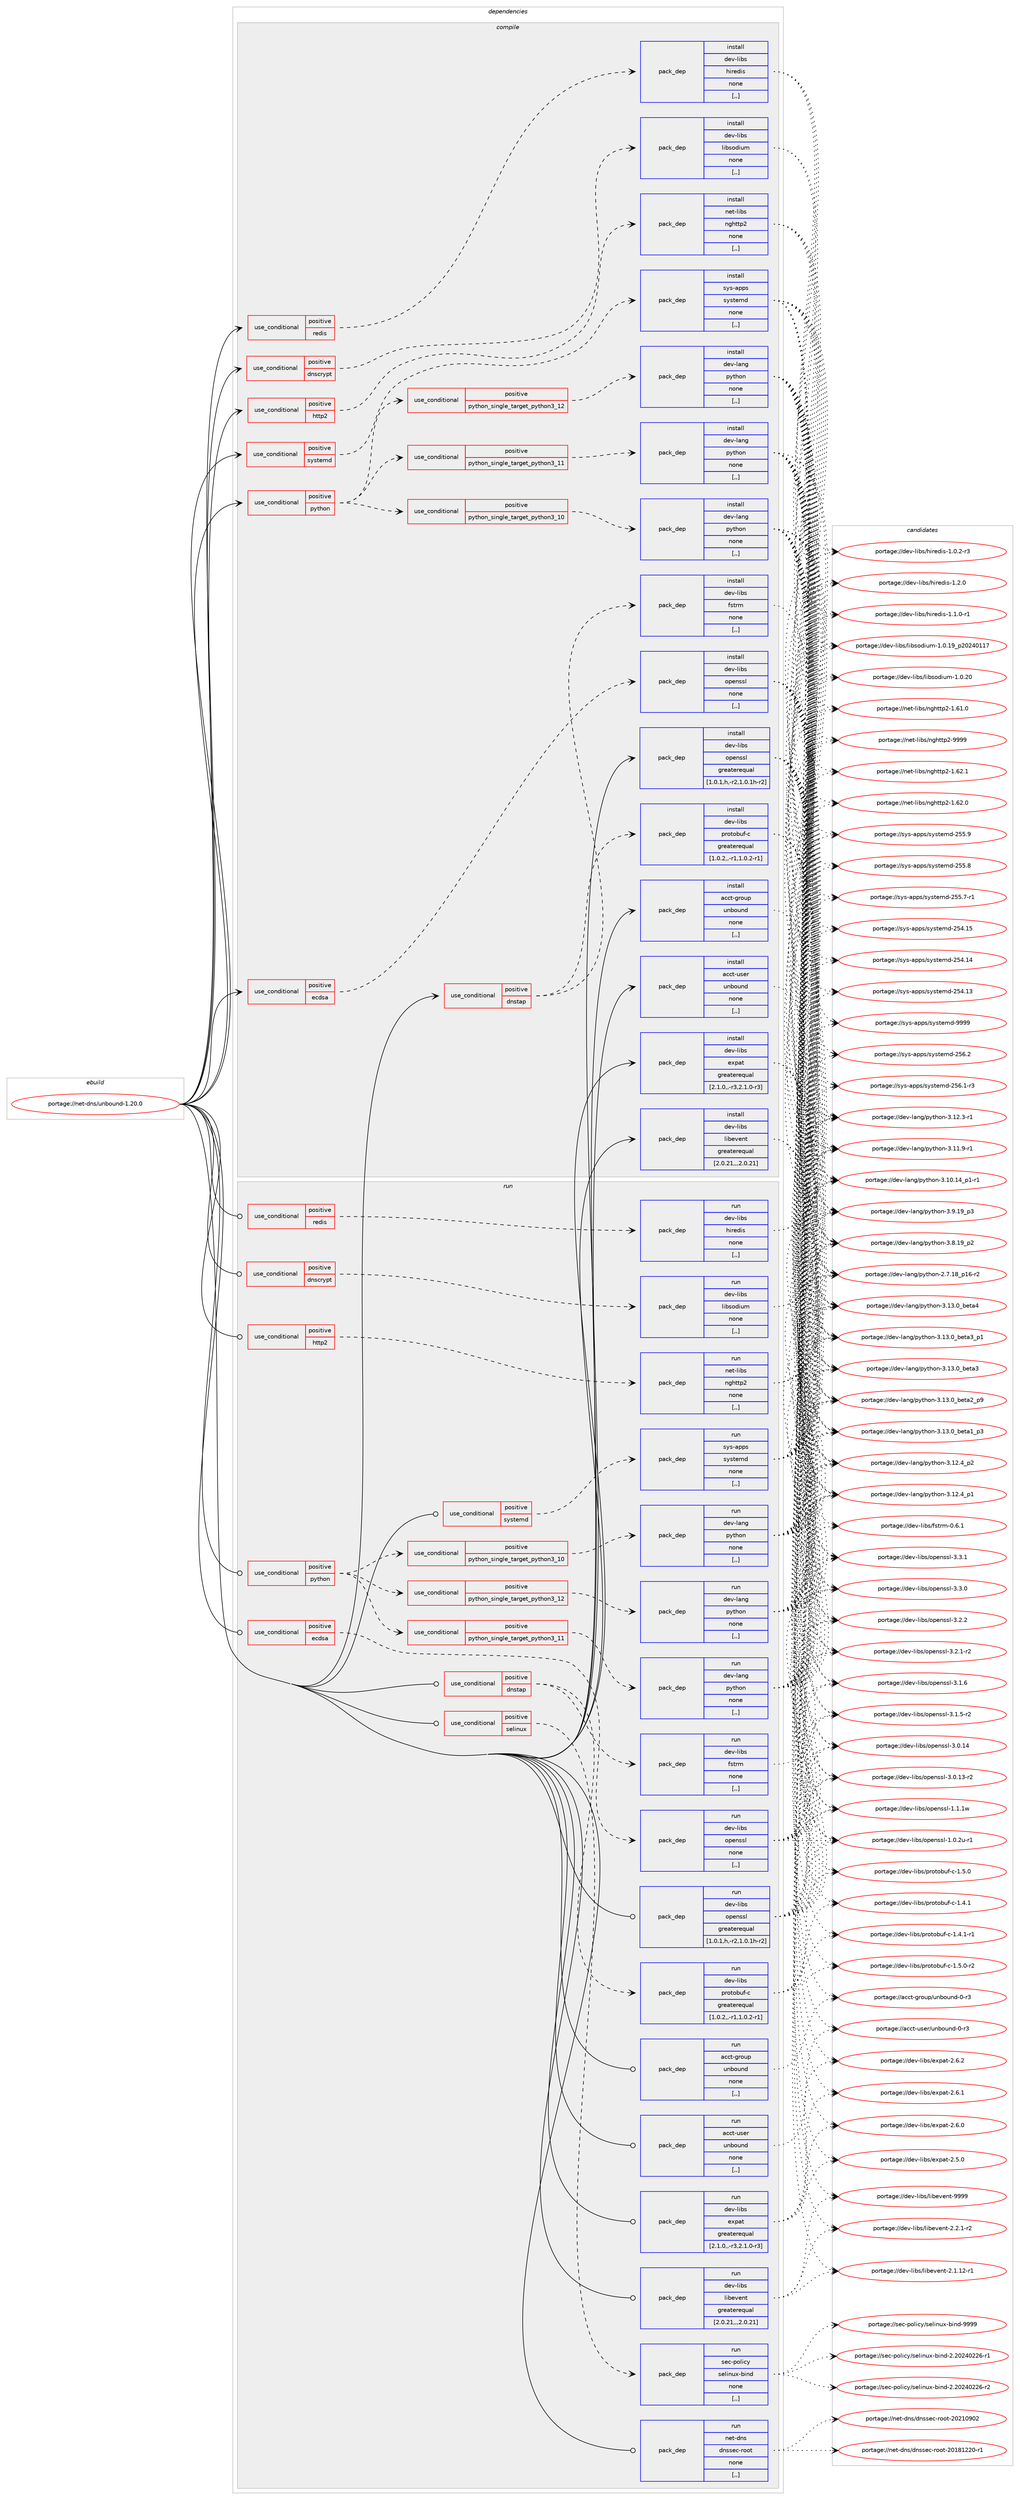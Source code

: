 digraph prolog {

# *************
# Graph options
# *************

newrank=true;
concentrate=true;
compound=true;
graph [rankdir=LR,fontname=Helvetica,fontsize=10,ranksep=1.5];#, ranksep=2.5, nodesep=0.2];
edge  [arrowhead=vee];
node  [fontname=Helvetica,fontsize=10];

# **********
# The ebuild
# **********

subgraph cluster_leftcol {
color=gray;
label=<<i>ebuild</i>>;
id [label="portage://net-dns/unbound-1.20.0", color=red, width=4, href="../net-dns/unbound-1.20.0.svg"];
}

# ****************
# The dependencies
# ****************

subgraph cluster_midcol {
color=gray;
label=<<i>dependencies</i>>;
subgraph cluster_compile {
fillcolor="#eeeeee";
style=filled;
label=<<i>compile</i>>;
subgraph cond90134 {
dependency347030 [label=<<TABLE BORDER="0" CELLBORDER="1" CELLSPACING="0" CELLPADDING="4"><TR><TD ROWSPAN="3" CELLPADDING="10">use_conditional</TD></TR><TR><TD>positive</TD></TR><TR><TD>dnscrypt</TD></TR></TABLE>>, shape=none, color=red];
subgraph pack254294 {
dependency347031 [label=<<TABLE BORDER="0" CELLBORDER="1" CELLSPACING="0" CELLPADDING="4" WIDTH="220"><TR><TD ROWSPAN="6" CELLPADDING="30">pack_dep</TD></TR><TR><TD WIDTH="110">install</TD></TR><TR><TD>dev-libs</TD></TR><TR><TD>libsodium</TD></TR><TR><TD>none</TD></TR><TR><TD>[,,]</TD></TR></TABLE>>, shape=none, color=blue];
}
dependency347030:e -> dependency347031:w [weight=20,style="dashed",arrowhead="vee"];
}
id:e -> dependency347030:w [weight=20,style="solid",arrowhead="vee"];
subgraph cond90135 {
dependency347032 [label=<<TABLE BORDER="0" CELLBORDER="1" CELLSPACING="0" CELLPADDING="4"><TR><TD ROWSPAN="3" CELLPADDING="10">use_conditional</TD></TR><TR><TD>positive</TD></TR><TR><TD>dnstap</TD></TR></TABLE>>, shape=none, color=red];
subgraph pack254295 {
dependency347033 [label=<<TABLE BORDER="0" CELLBORDER="1" CELLSPACING="0" CELLPADDING="4" WIDTH="220"><TR><TD ROWSPAN="6" CELLPADDING="30">pack_dep</TD></TR><TR><TD WIDTH="110">install</TD></TR><TR><TD>dev-libs</TD></TR><TR><TD>fstrm</TD></TR><TR><TD>none</TD></TR><TR><TD>[,,]</TD></TR></TABLE>>, shape=none, color=blue];
}
dependency347032:e -> dependency347033:w [weight=20,style="dashed",arrowhead="vee"];
subgraph pack254296 {
dependency347034 [label=<<TABLE BORDER="0" CELLBORDER="1" CELLSPACING="0" CELLPADDING="4" WIDTH="220"><TR><TD ROWSPAN="6" CELLPADDING="30">pack_dep</TD></TR><TR><TD WIDTH="110">install</TD></TR><TR><TD>dev-libs</TD></TR><TR><TD>protobuf-c</TD></TR><TR><TD>greaterequal</TD></TR><TR><TD>[1.0.2,,-r1,1.0.2-r1]</TD></TR></TABLE>>, shape=none, color=blue];
}
dependency347032:e -> dependency347034:w [weight=20,style="dashed",arrowhead="vee"];
}
id:e -> dependency347032:w [weight=20,style="solid",arrowhead="vee"];
subgraph cond90136 {
dependency347035 [label=<<TABLE BORDER="0" CELLBORDER="1" CELLSPACING="0" CELLPADDING="4"><TR><TD ROWSPAN="3" CELLPADDING="10">use_conditional</TD></TR><TR><TD>positive</TD></TR><TR><TD>ecdsa</TD></TR></TABLE>>, shape=none, color=red];
subgraph pack254297 {
dependency347036 [label=<<TABLE BORDER="0" CELLBORDER="1" CELLSPACING="0" CELLPADDING="4" WIDTH="220"><TR><TD ROWSPAN="6" CELLPADDING="30">pack_dep</TD></TR><TR><TD WIDTH="110">install</TD></TR><TR><TD>dev-libs</TD></TR><TR><TD>openssl</TD></TR><TR><TD>none</TD></TR><TR><TD>[,,]</TD></TR></TABLE>>, shape=none, color=blue];
}
dependency347035:e -> dependency347036:w [weight=20,style="dashed",arrowhead="vee"];
}
id:e -> dependency347035:w [weight=20,style="solid",arrowhead="vee"];
subgraph cond90137 {
dependency347037 [label=<<TABLE BORDER="0" CELLBORDER="1" CELLSPACING="0" CELLPADDING="4"><TR><TD ROWSPAN="3" CELLPADDING="10">use_conditional</TD></TR><TR><TD>positive</TD></TR><TR><TD>http2</TD></TR></TABLE>>, shape=none, color=red];
subgraph pack254298 {
dependency347038 [label=<<TABLE BORDER="0" CELLBORDER="1" CELLSPACING="0" CELLPADDING="4" WIDTH="220"><TR><TD ROWSPAN="6" CELLPADDING="30">pack_dep</TD></TR><TR><TD WIDTH="110">install</TD></TR><TR><TD>net-libs</TD></TR><TR><TD>nghttp2</TD></TR><TR><TD>none</TD></TR><TR><TD>[,,]</TD></TR></TABLE>>, shape=none, color=blue];
}
dependency347037:e -> dependency347038:w [weight=20,style="dashed",arrowhead="vee"];
}
id:e -> dependency347037:w [weight=20,style="solid",arrowhead="vee"];
subgraph cond90138 {
dependency347039 [label=<<TABLE BORDER="0" CELLBORDER="1" CELLSPACING="0" CELLPADDING="4"><TR><TD ROWSPAN="3" CELLPADDING="10">use_conditional</TD></TR><TR><TD>positive</TD></TR><TR><TD>python</TD></TR></TABLE>>, shape=none, color=red];
subgraph cond90139 {
dependency347040 [label=<<TABLE BORDER="0" CELLBORDER="1" CELLSPACING="0" CELLPADDING="4"><TR><TD ROWSPAN="3" CELLPADDING="10">use_conditional</TD></TR><TR><TD>positive</TD></TR><TR><TD>python_single_target_python3_10</TD></TR></TABLE>>, shape=none, color=red];
subgraph pack254299 {
dependency347041 [label=<<TABLE BORDER="0" CELLBORDER="1" CELLSPACING="0" CELLPADDING="4" WIDTH="220"><TR><TD ROWSPAN="6" CELLPADDING="30">pack_dep</TD></TR><TR><TD WIDTH="110">install</TD></TR><TR><TD>dev-lang</TD></TR><TR><TD>python</TD></TR><TR><TD>none</TD></TR><TR><TD>[,,]</TD></TR></TABLE>>, shape=none, color=blue];
}
dependency347040:e -> dependency347041:w [weight=20,style="dashed",arrowhead="vee"];
}
dependency347039:e -> dependency347040:w [weight=20,style="dashed",arrowhead="vee"];
subgraph cond90140 {
dependency347042 [label=<<TABLE BORDER="0" CELLBORDER="1" CELLSPACING="0" CELLPADDING="4"><TR><TD ROWSPAN="3" CELLPADDING="10">use_conditional</TD></TR><TR><TD>positive</TD></TR><TR><TD>python_single_target_python3_11</TD></TR></TABLE>>, shape=none, color=red];
subgraph pack254300 {
dependency347043 [label=<<TABLE BORDER="0" CELLBORDER="1" CELLSPACING="0" CELLPADDING="4" WIDTH="220"><TR><TD ROWSPAN="6" CELLPADDING="30">pack_dep</TD></TR><TR><TD WIDTH="110">install</TD></TR><TR><TD>dev-lang</TD></TR><TR><TD>python</TD></TR><TR><TD>none</TD></TR><TR><TD>[,,]</TD></TR></TABLE>>, shape=none, color=blue];
}
dependency347042:e -> dependency347043:w [weight=20,style="dashed",arrowhead="vee"];
}
dependency347039:e -> dependency347042:w [weight=20,style="dashed",arrowhead="vee"];
subgraph cond90141 {
dependency347044 [label=<<TABLE BORDER="0" CELLBORDER="1" CELLSPACING="0" CELLPADDING="4"><TR><TD ROWSPAN="3" CELLPADDING="10">use_conditional</TD></TR><TR><TD>positive</TD></TR><TR><TD>python_single_target_python3_12</TD></TR></TABLE>>, shape=none, color=red];
subgraph pack254301 {
dependency347045 [label=<<TABLE BORDER="0" CELLBORDER="1" CELLSPACING="0" CELLPADDING="4" WIDTH="220"><TR><TD ROWSPAN="6" CELLPADDING="30">pack_dep</TD></TR><TR><TD WIDTH="110">install</TD></TR><TR><TD>dev-lang</TD></TR><TR><TD>python</TD></TR><TR><TD>none</TD></TR><TR><TD>[,,]</TD></TR></TABLE>>, shape=none, color=blue];
}
dependency347044:e -> dependency347045:w [weight=20,style="dashed",arrowhead="vee"];
}
dependency347039:e -> dependency347044:w [weight=20,style="dashed",arrowhead="vee"];
}
id:e -> dependency347039:w [weight=20,style="solid",arrowhead="vee"];
subgraph cond90142 {
dependency347046 [label=<<TABLE BORDER="0" CELLBORDER="1" CELLSPACING="0" CELLPADDING="4"><TR><TD ROWSPAN="3" CELLPADDING="10">use_conditional</TD></TR><TR><TD>positive</TD></TR><TR><TD>redis</TD></TR></TABLE>>, shape=none, color=red];
subgraph pack254302 {
dependency347047 [label=<<TABLE BORDER="0" CELLBORDER="1" CELLSPACING="0" CELLPADDING="4" WIDTH="220"><TR><TD ROWSPAN="6" CELLPADDING="30">pack_dep</TD></TR><TR><TD WIDTH="110">install</TD></TR><TR><TD>dev-libs</TD></TR><TR><TD>hiredis</TD></TR><TR><TD>none</TD></TR><TR><TD>[,,]</TD></TR></TABLE>>, shape=none, color=blue];
}
dependency347046:e -> dependency347047:w [weight=20,style="dashed",arrowhead="vee"];
}
id:e -> dependency347046:w [weight=20,style="solid",arrowhead="vee"];
subgraph cond90143 {
dependency347048 [label=<<TABLE BORDER="0" CELLBORDER="1" CELLSPACING="0" CELLPADDING="4"><TR><TD ROWSPAN="3" CELLPADDING="10">use_conditional</TD></TR><TR><TD>positive</TD></TR><TR><TD>systemd</TD></TR></TABLE>>, shape=none, color=red];
subgraph pack254303 {
dependency347049 [label=<<TABLE BORDER="0" CELLBORDER="1" CELLSPACING="0" CELLPADDING="4" WIDTH="220"><TR><TD ROWSPAN="6" CELLPADDING="30">pack_dep</TD></TR><TR><TD WIDTH="110">install</TD></TR><TR><TD>sys-apps</TD></TR><TR><TD>systemd</TD></TR><TR><TD>none</TD></TR><TR><TD>[,,]</TD></TR></TABLE>>, shape=none, color=blue];
}
dependency347048:e -> dependency347049:w [weight=20,style="dashed",arrowhead="vee"];
}
id:e -> dependency347048:w [weight=20,style="solid",arrowhead="vee"];
subgraph pack254304 {
dependency347050 [label=<<TABLE BORDER="0" CELLBORDER="1" CELLSPACING="0" CELLPADDING="4" WIDTH="220"><TR><TD ROWSPAN="6" CELLPADDING="30">pack_dep</TD></TR><TR><TD WIDTH="110">install</TD></TR><TR><TD>acct-group</TD></TR><TR><TD>unbound</TD></TR><TR><TD>none</TD></TR><TR><TD>[,,]</TD></TR></TABLE>>, shape=none, color=blue];
}
id:e -> dependency347050:w [weight=20,style="solid",arrowhead="vee"];
subgraph pack254305 {
dependency347051 [label=<<TABLE BORDER="0" CELLBORDER="1" CELLSPACING="0" CELLPADDING="4" WIDTH="220"><TR><TD ROWSPAN="6" CELLPADDING="30">pack_dep</TD></TR><TR><TD WIDTH="110">install</TD></TR><TR><TD>acct-user</TD></TR><TR><TD>unbound</TD></TR><TR><TD>none</TD></TR><TR><TD>[,,]</TD></TR></TABLE>>, shape=none, color=blue];
}
id:e -> dependency347051:w [weight=20,style="solid",arrowhead="vee"];
subgraph pack254306 {
dependency347052 [label=<<TABLE BORDER="0" CELLBORDER="1" CELLSPACING="0" CELLPADDING="4" WIDTH="220"><TR><TD ROWSPAN="6" CELLPADDING="30">pack_dep</TD></TR><TR><TD WIDTH="110">install</TD></TR><TR><TD>dev-libs</TD></TR><TR><TD>expat</TD></TR><TR><TD>greaterequal</TD></TR><TR><TD>[2.1.0,,-r3,2.1.0-r3]</TD></TR></TABLE>>, shape=none, color=blue];
}
id:e -> dependency347052:w [weight=20,style="solid",arrowhead="vee"];
subgraph pack254307 {
dependency347053 [label=<<TABLE BORDER="0" CELLBORDER="1" CELLSPACING="0" CELLPADDING="4" WIDTH="220"><TR><TD ROWSPAN="6" CELLPADDING="30">pack_dep</TD></TR><TR><TD WIDTH="110">install</TD></TR><TR><TD>dev-libs</TD></TR><TR><TD>libevent</TD></TR><TR><TD>greaterequal</TD></TR><TR><TD>[2.0.21,,,2.0.21]</TD></TR></TABLE>>, shape=none, color=blue];
}
id:e -> dependency347053:w [weight=20,style="solid",arrowhead="vee"];
subgraph pack254308 {
dependency347054 [label=<<TABLE BORDER="0" CELLBORDER="1" CELLSPACING="0" CELLPADDING="4" WIDTH="220"><TR><TD ROWSPAN="6" CELLPADDING="30">pack_dep</TD></TR><TR><TD WIDTH="110">install</TD></TR><TR><TD>dev-libs</TD></TR><TR><TD>openssl</TD></TR><TR><TD>greaterequal</TD></TR><TR><TD>[1.0.1,h,-r2,1.0.1h-r2]</TD></TR></TABLE>>, shape=none, color=blue];
}
id:e -> dependency347054:w [weight=20,style="solid",arrowhead="vee"];
}
subgraph cluster_compileandrun {
fillcolor="#eeeeee";
style=filled;
label=<<i>compile and run</i>>;
}
subgraph cluster_run {
fillcolor="#eeeeee";
style=filled;
label=<<i>run</i>>;
subgraph cond90144 {
dependency347055 [label=<<TABLE BORDER="0" CELLBORDER="1" CELLSPACING="0" CELLPADDING="4"><TR><TD ROWSPAN="3" CELLPADDING="10">use_conditional</TD></TR><TR><TD>positive</TD></TR><TR><TD>dnscrypt</TD></TR></TABLE>>, shape=none, color=red];
subgraph pack254309 {
dependency347056 [label=<<TABLE BORDER="0" CELLBORDER="1" CELLSPACING="0" CELLPADDING="4" WIDTH="220"><TR><TD ROWSPAN="6" CELLPADDING="30">pack_dep</TD></TR><TR><TD WIDTH="110">run</TD></TR><TR><TD>dev-libs</TD></TR><TR><TD>libsodium</TD></TR><TR><TD>none</TD></TR><TR><TD>[,,]</TD></TR></TABLE>>, shape=none, color=blue];
}
dependency347055:e -> dependency347056:w [weight=20,style="dashed",arrowhead="vee"];
}
id:e -> dependency347055:w [weight=20,style="solid",arrowhead="odot"];
subgraph cond90145 {
dependency347057 [label=<<TABLE BORDER="0" CELLBORDER="1" CELLSPACING="0" CELLPADDING="4"><TR><TD ROWSPAN="3" CELLPADDING="10">use_conditional</TD></TR><TR><TD>positive</TD></TR><TR><TD>dnstap</TD></TR></TABLE>>, shape=none, color=red];
subgraph pack254310 {
dependency347058 [label=<<TABLE BORDER="0" CELLBORDER="1" CELLSPACING="0" CELLPADDING="4" WIDTH="220"><TR><TD ROWSPAN="6" CELLPADDING="30">pack_dep</TD></TR><TR><TD WIDTH="110">run</TD></TR><TR><TD>dev-libs</TD></TR><TR><TD>fstrm</TD></TR><TR><TD>none</TD></TR><TR><TD>[,,]</TD></TR></TABLE>>, shape=none, color=blue];
}
dependency347057:e -> dependency347058:w [weight=20,style="dashed",arrowhead="vee"];
subgraph pack254311 {
dependency347059 [label=<<TABLE BORDER="0" CELLBORDER="1" CELLSPACING="0" CELLPADDING="4" WIDTH="220"><TR><TD ROWSPAN="6" CELLPADDING="30">pack_dep</TD></TR><TR><TD WIDTH="110">run</TD></TR><TR><TD>dev-libs</TD></TR><TR><TD>protobuf-c</TD></TR><TR><TD>greaterequal</TD></TR><TR><TD>[1.0.2,,-r1,1.0.2-r1]</TD></TR></TABLE>>, shape=none, color=blue];
}
dependency347057:e -> dependency347059:w [weight=20,style="dashed",arrowhead="vee"];
}
id:e -> dependency347057:w [weight=20,style="solid",arrowhead="odot"];
subgraph cond90146 {
dependency347060 [label=<<TABLE BORDER="0" CELLBORDER="1" CELLSPACING="0" CELLPADDING="4"><TR><TD ROWSPAN="3" CELLPADDING="10">use_conditional</TD></TR><TR><TD>positive</TD></TR><TR><TD>ecdsa</TD></TR></TABLE>>, shape=none, color=red];
subgraph pack254312 {
dependency347061 [label=<<TABLE BORDER="0" CELLBORDER="1" CELLSPACING="0" CELLPADDING="4" WIDTH="220"><TR><TD ROWSPAN="6" CELLPADDING="30">pack_dep</TD></TR><TR><TD WIDTH="110">run</TD></TR><TR><TD>dev-libs</TD></TR><TR><TD>openssl</TD></TR><TR><TD>none</TD></TR><TR><TD>[,,]</TD></TR></TABLE>>, shape=none, color=blue];
}
dependency347060:e -> dependency347061:w [weight=20,style="dashed",arrowhead="vee"];
}
id:e -> dependency347060:w [weight=20,style="solid",arrowhead="odot"];
subgraph cond90147 {
dependency347062 [label=<<TABLE BORDER="0" CELLBORDER="1" CELLSPACING="0" CELLPADDING="4"><TR><TD ROWSPAN="3" CELLPADDING="10">use_conditional</TD></TR><TR><TD>positive</TD></TR><TR><TD>http2</TD></TR></TABLE>>, shape=none, color=red];
subgraph pack254313 {
dependency347063 [label=<<TABLE BORDER="0" CELLBORDER="1" CELLSPACING="0" CELLPADDING="4" WIDTH="220"><TR><TD ROWSPAN="6" CELLPADDING="30">pack_dep</TD></TR><TR><TD WIDTH="110">run</TD></TR><TR><TD>net-libs</TD></TR><TR><TD>nghttp2</TD></TR><TR><TD>none</TD></TR><TR><TD>[,,]</TD></TR></TABLE>>, shape=none, color=blue];
}
dependency347062:e -> dependency347063:w [weight=20,style="dashed",arrowhead="vee"];
}
id:e -> dependency347062:w [weight=20,style="solid",arrowhead="odot"];
subgraph cond90148 {
dependency347064 [label=<<TABLE BORDER="0" CELLBORDER="1" CELLSPACING="0" CELLPADDING="4"><TR><TD ROWSPAN="3" CELLPADDING="10">use_conditional</TD></TR><TR><TD>positive</TD></TR><TR><TD>python</TD></TR></TABLE>>, shape=none, color=red];
subgraph cond90149 {
dependency347065 [label=<<TABLE BORDER="0" CELLBORDER="1" CELLSPACING="0" CELLPADDING="4"><TR><TD ROWSPAN="3" CELLPADDING="10">use_conditional</TD></TR><TR><TD>positive</TD></TR><TR><TD>python_single_target_python3_10</TD></TR></TABLE>>, shape=none, color=red];
subgraph pack254314 {
dependency347066 [label=<<TABLE BORDER="0" CELLBORDER="1" CELLSPACING="0" CELLPADDING="4" WIDTH="220"><TR><TD ROWSPAN="6" CELLPADDING="30">pack_dep</TD></TR><TR><TD WIDTH="110">run</TD></TR><TR><TD>dev-lang</TD></TR><TR><TD>python</TD></TR><TR><TD>none</TD></TR><TR><TD>[,,]</TD></TR></TABLE>>, shape=none, color=blue];
}
dependency347065:e -> dependency347066:w [weight=20,style="dashed",arrowhead="vee"];
}
dependency347064:e -> dependency347065:w [weight=20,style="dashed",arrowhead="vee"];
subgraph cond90150 {
dependency347067 [label=<<TABLE BORDER="0" CELLBORDER="1" CELLSPACING="0" CELLPADDING="4"><TR><TD ROWSPAN="3" CELLPADDING="10">use_conditional</TD></TR><TR><TD>positive</TD></TR><TR><TD>python_single_target_python3_11</TD></TR></TABLE>>, shape=none, color=red];
subgraph pack254315 {
dependency347068 [label=<<TABLE BORDER="0" CELLBORDER="1" CELLSPACING="0" CELLPADDING="4" WIDTH="220"><TR><TD ROWSPAN="6" CELLPADDING="30">pack_dep</TD></TR><TR><TD WIDTH="110">run</TD></TR><TR><TD>dev-lang</TD></TR><TR><TD>python</TD></TR><TR><TD>none</TD></TR><TR><TD>[,,]</TD></TR></TABLE>>, shape=none, color=blue];
}
dependency347067:e -> dependency347068:w [weight=20,style="dashed",arrowhead="vee"];
}
dependency347064:e -> dependency347067:w [weight=20,style="dashed",arrowhead="vee"];
subgraph cond90151 {
dependency347069 [label=<<TABLE BORDER="0" CELLBORDER="1" CELLSPACING="0" CELLPADDING="4"><TR><TD ROWSPAN="3" CELLPADDING="10">use_conditional</TD></TR><TR><TD>positive</TD></TR><TR><TD>python_single_target_python3_12</TD></TR></TABLE>>, shape=none, color=red];
subgraph pack254316 {
dependency347070 [label=<<TABLE BORDER="0" CELLBORDER="1" CELLSPACING="0" CELLPADDING="4" WIDTH="220"><TR><TD ROWSPAN="6" CELLPADDING="30">pack_dep</TD></TR><TR><TD WIDTH="110">run</TD></TR><TR><TD>dev-lang</TD></TR><TR><TD>python</TD></TR><TR><TD>none</TD></TR><TR><TD>[,,]</TD></TR></TABLE>>, shape=none, color=blue];
}
dependency347069:e -> dependency347070:w [weight=20,style="dashed",arrowhead="vee"];
}
dependency347064:e -> dependency347069:w [weight=20,style="dashed",arrowhead="vee"];
}
id:e -> dependency347064:w [weight=20,style="solid",arrowhead="odot"];
subgraph cond90152 {
dependency347071 [label=<<TABLE BORDER="0" CELLBORDER="1" CELLSPACING="0" CELLPADDING="4"><TR><TD ROWSPAN="3" CELLPADDING="10">use_conditional</TD></TR><TR><TD>positive</TD></TR><TR><TD>redis</TD></TR></TABLE>>, shape=none, color=red];
subgraph pack254317 {
dependency347072 [label=<<TABLE BORDER="0" CELLBORDER="1" CELLSPACING="0" CELLPADDING="4" WIDTH="220"><TR><TD ROWSPAN="6" CELLPADDING="30">pack_dep</TD></TR><TR><TD WIDTH="110">run</TD></TR><TR><TD>dev-libs</TD></TR><TR><TD>hiredis</TD></TR><TR><TD>none</TD></TR><TR><TD>[,,]</TD></TR></TABLE>>, shape=none, color=blue];
}
dependency347071:e -> dependency347072:w [weight=20,style="dashed",arrowhead="vee"];
}
id:e -> dependency347071:w [weight=20,style="solid",arrowhead="odot"];
subgraph cond90153 {
dependency347073 [label=<<TABLE BORDER="0" CELLBORDER="1" CELLSPACING="0" CELLPADDING="4"><TR><TD ROWSPAN="3" CELLPADDING="10">use_conditional</TD></TR><TR><TD>positive</TD></TR><TR><TD>selinux</TD></TR></TABLE>>, shape=none, color=red];
subgraph pack254318 {
dependency347074 [label=<<TABLE BORDER="0" CELLBORDER="1" CELLSPACING="0" CELLPADDING="4" WIDTH="220"><TR><TD ROWSPAN="6" CELLPADDING="30">pack_dep</TD></TR><TR><TD WIDTH="110">run</TD></TR><TR><TD>sec-policy</TD></TR><TR><TD>selinux-bind</TD></TR><TR><TD>none</TD></TR><TR><TD>[,,]</TD></TR></TABLE>>, shape=none, color=blue];
}
dependency347073:e -> dependency347074:w [weight=20,style="dashed",arrowhead="vee"];
}
id:e -> dependency347073:w [weight=20,style="solid",arrowhead="odot"];
subgraph cond90154 {
dependency347075 [label=<<TABLE BORDER="0" CELLBORDER="1" CELLSPACING="0" CELLPADDING="4"><TR><TD ROWSPAN="3" CELLPADDING="10">use_conditional</TD></TR><TR><TD>positive</TD></TR><TR><TD>systemd</TD></TR></TABLE>>, shape=none, color=red];
subgraph pack254319 {
dependency347076 [label=<<TABLE BORDER="0" CELLBORDER="1" CELLSPACING="0" CELLPADDING="4" WIDTH="220"><TR><TD ROWSPAN="6" CELLPADDING="30">pack_dep</TD></TR><TR><TD WIDTH="110">run</TD></TR><TR><TD>sys-apps</TD></TR><TR><TD>systemd</TD></TR><TR><TD>none</TD></TR><TR><TD>[,,]</TD></TR></TABLE>>, shape=none, color=blue];
}
dependency347075:e -> dependency347076:w [weight=20,style="dashed",arrowhead="vee"];
}
id:e -> dependency347075:w [weight=20,style="solid",arrowhead="odot"];
subgraph pack254320 {
dependency347077 [label=<<TABLE BORDER="0" CELLBORDER="1" CELLSPACING="0" CELLPADDING="4" WIDTH="220"><TR><TD ROWSPAN="6" CELLPADDING="30">pack_dep</TD></TR><TR><TD WIDTH="110">run</TD></TR><TR><TD>acct-group</TD></TR><TR><TD>unbound</TD></TR><TR><TD>none</TD></TR><TR><TD>[,,]</TD></TR></TABLE>>, shape=none, color=blue];
}
id:e -> dependency347077:w [weight=20,style="solid",arrowhead="odot"];
subgraph pack254321 {
dependency347078 [label=<<TABLE BORDER="0" CELLBORDER="1" CELLSPACING="0" CELLPADDING="4" WIDTH="220"><TR><TD ROWSPAN="6" CELLPADDING="30">pack_dep</TD></TR><TR><TD WIDTH="110">run</TD></TR><TR><TD>acct-user</TD></TR><TR><TD>unbound</TD></TR><TR><TD>none</TD></TR><TR><TD>[,,]</TD></TR></TABLE>>, shape=none, color=blue];
}
id:e -> dependency347078:w [weight=20,style="solid",arrowhead="odot"];
subgraph pack254322 {
dependency347079 [label=<<TABLE BORDER="0" CELLBORDER="1" CELLSPACING="0" CELLPADDING="4" WIDTH="220"><TR><TD ROWSPAN="6" CELLPADDING="30">pack_dep</TD></TR><TR><TD WIDTH="110">run</TD></TR><TR><TD>dev-libs</TD></TR><TR><TD>expat</TD></TR><TR><TD>greaterequal</TD></TR><TR><TD>[2.1.0,,-r3,2.1.0-r3]</TD></TR></TABLE>>, shape=none, color=blue];
}
id:e -> dependency347079:w [weight=20,style="solid",arrowhead="odot"];
subgraph pack254323 {
dependency347080 [label=<<TABLE BORDER="0" CELLBORDER="1" CELLSPACING="0" CELLPADDING="4" WIDTH="220"><TR><TD ROWSPAN="6" CELLPADDING="30">pack_dep</TD></TR><TR><TD WIDTH="110">run</TD></TR><TR><TD>dev-libs</TD></TR><TR><TD>libevent</TD></TR><TR><TD>greaterequal</TD></TR><TR><TD>[2.0.21,,,2.0.21]</TD></TR></TABLE>>, shape=none, color=blue];
}
id:e -> dependency347080:w [weight=20,style="solid",arrowhead="odot"];
subgraph pack254324 {
dependency347081 [label=<<TABLE BORDER="0" CELLBORDER="1" CELLSPACING="0" CELLPADDING="4" WIDTH="220"><TR><TD ROWSPAN="6" CELLPADDING="30">pack_dep</TD></TR><TR><TD WIDTH="110">run</TD></TR><TR><TD>dev-libs</TD></TR><TR><TD>openssl</TD></TR><TR><TD>greaterequal</TD></TR><TR><TD>[1.0.1,h,-r2,1.0.1h-r2]</TD></TR></TABLE>>, shape=none, color=blue];
}
id:e -> dependency347081:w [weight=20,style="solid",arrowhead="odot"];
subgraph pack254325 {
dependency347082 [label=<<TABLE BORDER="0" CELLBORDER="1" CELLSPACING="0" CELLPADDING="4" WIDTH="220"><TR><TD ROWSPAN="6" CELLPADDING="30">pack_dep</TD></TR><TR><TD WIDTH="110">run</TD></TR><TR><TD>net-dns</TD></TR><TR><TD>dnssec-root</TD></TR><TR><TD>none</TD></TR><TR><TD>[,,]</TD></TR></TABLE>>, shape=none, color=blue];
}
id:e -> dependency347082:w [weight=20,style="solid",arrowhead="odot"];
}
}

# **************
# The candidates
# **************

subgraph cluster_choices {
rank=same;
color=gray;
label=<<i>candidates</i>>;

subgraph choice254294 {
color=black;
nodesep=1;
choice1001011184510810598115471081059811511110010511710945494648465048 [label="portage://dev-libs/libsodium-1.0.20", color=red, width=4,href="../dev-libs/libsodium-1.0.20.svg"];
choice1001011184510810598115471081059811511110010511710945494648464957951125048505248494955 [label="portage://dev-libs/libsodium-1.0.19_p20240117", color=red, width=4,href="../dev-libs/libsodium-1.0.19_p20240117.svg"];
dependency347031:e -> choice1001011184510810598115471081059811511110010511710945494648465048:w [style=dotted,weight="100"];
dependency347031:e -> choice1001011184510810598115471081059811511110010511710945494648464957951125048505248494955:w [style=dotted,weight="100"];
}
subgraph choice254295 {
color=black;
nodesep=1;
choice100101118451081059811547102115116114109454846544649 [label="portage://dev-libs/fstrm-0.6.1", color=red, width=4,href="../dev-libs/fstrm-0.6.1.svg"];
dependency347033:e -> choice100101118451081059811547102115116114109454846544649:w [style=dotted,weight="100"];
}
subgraph choice254296 {
color=black;
nodesep=1;
choice1001011184510810598115471121141111161119811710245994549465346484511450 [label="portage://dev-libs/protobuf-c-1.5.0-r2", color=red, width=4,href="../dev-libs/protobuf-c-1.5.0-r2.svg"];
choice100101118451081059811547112114111116111981171024599454946534648 [label="portage://dev-libs/protobuf-c-1.5.0", color=red, width=4,href="../dev-libs/protobuf-c-1.5.0.svg"];
choice1001011184510810598115471121141111161119811710245994549465246494511449 [label="portage://dev-libs/protobuf-c-1.4.1-r1", color=red, width=4,href="../dev-libs/protobuf-c-1.4.1-r1.svg"];
choice100101118451081059811547112114111116111981171024599454946524649 [label="portage://dev-libs/protobuf-c-1.4.1", color=red, width=4,href="../dev-libs/protobuf-c-1.4.1.svg"];
dependency347034:e -> choice1001011184510810598115471121141111161119811710245994549465346484511450:w [style=dotted,weight="100"];
dependency347034:e -> choice100101118451081059811547112114111116111981171024599454946534648:w [style=dotted,weight="100"];
dependency347034:e -> choice1001011184510810598115471121141111161119811710245994549465246494511449:w [style=dotted,weight="100"];
dependency347034:e -> choice100101118451081059811547112114111116111981171024599454946524649:w [style=dotted,weight="100"];
}
subgraph choice254297 {
color=black;
nodesep=1;
choice100101118451081059811547111112101110115115108455146514649 [label="portage://dev-libs/openssl-3.3.1", color=red, width=4,href="../dev-libs/openssl-3.3.1.svg"];
choice100101118451081059811547111112101110115115108455146514648 [label="portage://dev-libs/openssl-3.3.0", color=red, width=4,href="../dev-libs/openssl-3.3.0.svg"];
choice100101118451081059811547111112101110115115108455146504650 [label="portage://dev-libs/openssl-3.2.2", color=red, width=4,href="../dev-libs/openssl-3.2.2.svg"];
choice1001011184510810598115471111121011101151151084551465046494511450 [label="portage://dev-libs/openssl-3.2.1-r2", color=red, width=4,href="../dev-libs/openssl-3.2.1-r2.svg"];
choice100101118451081059811547111112101110115115108455146494654 [label="portage://dev-libs/openssl-3.1.6", color=red, width=4,href="../dev-libs/openssl-3.1.6.svg"];
choice1001011184510810598115471111121011101151151084551464946534511450 [label="portage://dev-libs/openssl-3.1.5-r2", color=red, width=4,href="../dev-libs/openssl-3.1.5-r2.svg"];
choice10010111845108105981154711111210111011511510845514648464952 [label="portage://dev-libs/openssl-3.0.14", color=red, width=4,href="../dev-libs/openssl-3.0.14.svg"];
choice100101118451081059811547111112101110115115108455146484649514511450 [label="portage://dev-libs/openssl-3.0.13-r2", color=red, width=4,href="../dev-libs/openssl-3.0.13-r2.svg"];
choice100101118451081059811547111112101110115115108454946494649119 [label="portage://dev-libs/openssl-1.1.1w", color=red, width=4,href="../dev-libs/openssl-1.1.1w.svg"];
choice1001011184510810598115471111121011101151151084549464846501174511449 [label="portage://dev-libs/openssl-1.0.2u-r1", color=red, width=4,href="../dev-libs/openssl-1.0.2u-r1.svg"];
dependency347036:e -> choice100101118451081059811547111112101110115115108455146514649:w [style=dotted,weight="100"];
dependency347036:e -> choice100101118451081059811547111112101110115115108455146514648:w [style=dotted,weight="100"];
dependency347036:e -> choice100101118451081059811547111112101110115115108455146504650:w [style=dotted,weight="100"];
dependency347036:e -> choice1001011184510810598115471111121011101151151084551465046494511450:w [style=dotted,weight="100"];
dependency347036:e -> choice100101118451081059811547111112101110115115108455146494654:w [style=dotted,weight="100"];
dependency347036:e -> choice1001011184510810598115471111121011101151151084551464946534511450:w [style=dotted,weight="100"];
dependency347036:e -> choice10010111845108105981154711111210111011511510845514648464952:w [style=dotted,weight="100"];
dependency347036:e -> choice100101118451081059811547111112101110115115108455146484649514511450:w [style=dotted,weight="100"];
dependency347036:e -> choice100101118451081059811547111112101110115115108454946494649119:w [style=dotted,weight="100"];
dependency347036:e -> choice1001011184510810598115471111121011101151151084549464846501174511449:w [style=dotted,weight="100"];
}
subgraph choice254298 {
color=black;
nodesep=1;
choice110101116451081059811547110103104116116112504557575757 [label="portage://net-libs/nghttp2-9999", color=red, width=4,href="../net-libs/nghttp2-9999.svg"];
choice1101011164510810598115471101031041161161125045494654504649 [label="portage://net-libs/nghttp2-1.62.1", color=red, width=4,href="../net-libs/nghttp2-1.62.1.svg"];
choice1101011164510810598115471101031041161161125045494654504648 [label="portage://net-libs/nghttp2-1.62.0", color=red, width=4,href="../net-libs/nghttp2-1.62.0.svg"];
choice1101011164510810598115471101031041161161125045494654494648 [label="portage://net-libs/nghttp2-1.61.0", color=red, width=4,href="../net-libs/nghttp2-1.61.0.svg"];
dependency347038:e -> choice110101116451081059811547110103104116116112504557575757:w [style=dotted,weight="100"];
dependency347038:e -> choice1101011164510810598115471101031041161161125045494654504649:w [style=dotted,weight="100"];
dependency347038:e -> choice1101011164510810598115471101031041161161125045494654504648:w [style=dotted,weight="100"];
dependency347038:e -> choice1101011164510810598115471101031041161161125045494654494648:w [style=dotted,weight="100"];
}
subgraph choice254299 {
color=black;
nodesep=1;
choice1001011184510897110103471121211161041111104551464951464895981011169752 [label="portage://dev-lang/python-3.13.0_beta4", color=red, width=4,href="../dev-lang/python-3.13.0_beta4.svg"];
choice10010111845108971101034711212111610411111045514649514648959810111697519511249 [label="portage://dev-lang/python-3.13.0_beta3_p1", color=red, width=4,href="../dev-lang/python-3.13.0_beta3_p1.svg"];
choice1001011184510897110103471121211161041111104551464951464895981011169751 [label="portage://dev-lang/python-3.13.0_beta3", color=red, width=4,href="../dev-lang/python-3.13.0_beta3.svg"];
choice10010111845108971101034711212111610411111045514649514648959810111697509511257 [label="portage://dev-lang/python-3.13.0_beta2_p9", color=red, width=4,href="../dev-lang/python-3.13.0_beta2_p9.svg"];
choice10010111845108971101034711212111610411111045514649514648959810111697499511251 [label="portage://dev-lang/python-3.13.0_beta1_p3", color=red, width=4,href="../dev-lang/python-3.13.0_beta1_p3.svg"];
choice100101118451089711010347112121116104111110455146495046529511250 [label="portage://dev-lang/python-3.12.4_p2", color=red, width=4,href="../dev-lang/python-3.12.4_p2.svg"];
choice100101118451089711010347112121116104111110455146495046529511249 [label="portage://dev-lang/python-3.12.4_p1", color=red, width=4,href="../dev-lang/python-3.12.4_p1.svg"];
choice100101118451089711010347112121116104111110455146495046514511449 [label="portage://dev-lang/python-3.12.3-r1", color=red, width=4,href="../dev-lang/python-3.12.3-r1.svg"];
choice100101118451089711010347112121116104111110455146494946574511449 [label="portage://dev-lang/python-3.11.9-r1", color=red, width=4,href="../dev-lang/python-3.11.9-r1.svg"];
choice100101118451089711010347112121116104111110455146494846495295112494511449 [label="portage://dev-lang/python-3.10.14_p1-r1", color=red, width=4,href="../dev-lang/python-3.10.14_p1-r1.svg"];
choice100101118451089711010347112121116104111110455146574649579511251 [label="portage://dev-lang/python-3.9.19_p3", color=red, width=4,href="../dev-lang/python-3.9.19_p3.svg"];
choice100101118451089711010347112121116104111110455146564649579511250 [label="portage://dev-lang/python-3.8.19_p2", color=red, width=4,href="../dev-lang/python-3.8.19_p2.svg"];
choice100101118451089711010347112121116104111110455046554649569511249544511450 [label="portage://dev-lang/python-2.7.18_p16-r2", color=red, width=4,href="../dev-lang/python-2.7.18_p16-r2.svg"];
dependency347041:e -> choice1001011184510897110103471121211161041111104551464951464895981011169752:w [style=dotted,weight="100"];
dependency347041:e -> choice10010111845108971101034711212111610411111045514649514648959810111697519511249:w [style=dotted,weight="100"];
dependency347041:e -> choice1001011184510897110103471121211161041111104551464951464895981011169751:w [style=dotted,weight="100"];
dependency347041:e -> choice10010111845108971101034711212111610411111045514649514648959810111697509511257:w [style=dotted,weight="100"];
dependency347041:e -> choice10010111845108971101034711212111610411111045514649514648959810111697499511251:w [style=dotted,weight="100"];
dependency347041:e -> choice100101118451089711010347112121116104111110455146495046529511250:w [style=dotted,weight="100"];
dependency347041:e -> choice100101118451089711010347112121116104111110455146495046529511249:w [style=dotted,weight="100"];
dependency347041:e -> choice100101118451089711010347112121116104111110455146495046514511449:w [style=dotted,weight="100"];
dependency347041:e -> choice100101118451089711010347112121116104111110455146494946574511449:w [style=dotted,weight="100"];
dependency347041:e -> choice100101118451089711010347112121116104111110455146494846495295112494511449:w [style=dotted,weight="100"];
dependency347041:e -> choice100101118451089711010347112121116104111110455146574649579511251:w [style=dotted,weight="100"];
dependency347041:e -> choice100101118451089711010347112121116104111110455146564649579511250:w [style=dotted,weight="100"];
dependency347041:e -> choice100101118451089711010347112121116104111110455046554649569511249544511450:w [style=dotted,weight="100"];
}
subgraph choice254300 {
color=black;
nodesep=1;
choice1001011184510897110103471121211161041111104551464951464895981011169752 [label="portage://dev-lang/python-3.13.0_beta4", color=red, width=4,href="../dev-lang/python-3.13.0_beta4.svg"];
choice10010111845108971101034711212111610411111045514649514648959810111697519511249 [label="portage://dev-lang/python-3.13.0_beta3_p1", color=red, width=4,href="../dev-lang/python-3.13.0_beta3_p1.svg"];
choice1001011184510897110103471121211161041111104551464951464895981011169751 [label="portage://dev-lang/python-3.13.0_beta3", color=red, width=4,href="../dev-lang/python-3.13.0_beta3.svg"];
choice10010111845108971101034711212111610411111045514649514648959810111697509511257 [label="portage://dev-lang/python-3.13.0_beta2_p9", color=red, width=4,href="../dev-lang/python-3.13.0_beta2_p9.svg"];
choice10010111845108971101034711212111610411111045514649514648959810111697499511251 [label="portage://dev-lang/python-3.13.0_beta1_p3", color=red, width=4,href="../dev-lang/python-3.13.0_beta1_p3.svg"];
choice100101118451089711010347112121116104111110455146495046529511250 [label="portage://dev-lang/python-3.12.4_p2", color=red, width=4,href="../dev-lang/python-3.12.4_p2.svg"];
choice100101118451089711010347112121116104111110455146495046529511249 [label="portage://dev-lang/python-3.12.4_p1", color=red, width=4,href="../dev-lang/python-3.12.4_p1.svg"];
choice100101118451089711010347112121116104111110455146495046514511449 [label="portage://dev-lang/python-3.12.3-r1", color=red, width=4,href="../dev-lang/python-3.12.3-r1.svg"];
choice100101118451089711010347112121116104111110455146494946574511449 [label="portage://dev-lang/python-3.11.9-r1", color=red, width=4,href="../dev-lang/python-3.11.9-r1.svg"];
choice100101118451089711010347112121116104111110455146494846495295112494511449 [label="portage://dev-lang/python-3.10.14_p1-r1", color=red, width=4,href="../dev-lang/python-3.10.14_p1-r1.svg"];
choice100101118451089711010347112121116104111110455146574649579511251 [label="portage://dev-lang/python-3.9.19_p3", color=red, width=4,href="../dev-lang/python-3.9.19_p3.svg"];
choice100101118451089711010347112121116104111110455146564649579511250 [label="portage://dev-lang/python-3.8.19_p2", color=red, width=4,href="../dev-lang/python-3.8.19_p2.svg"];
choice100101118451089711010347112121116104111110455046554649569511249544511450 [label="portage://dev-lang/python-2.7.18_p16-r2", color=red, width=4,href="../dev-lang/python-2.7.18_p16-r2.svg"];
dependency347043:e -> choice1001011184510897110103471121211161041111104551464951464895981011169752:w [style=dotted,weight="100"];
dependency347043:e -> choice10010111845108971101034711212111610411111045514649514648959810111697519511249:w [style=dotted,weight="100"];
dependency347043:e -> choice1001011184510897110103471121211161041111104551464951464895981011169751:w [style=dotted,weight="100"];
dependency347043:e -> choice10010111845108971101034711212111610411111045514649514648959810111697509511257:w [style=dotted,weight="100"];
dependency347043:e -> choice10010111845108971101034711212111610411111045514649514648959810111697499511251:w [style=dotted,weight="100"];
dependency347043:e -> choice100101118451089711010347112121116104111110455146495046529511250:w [style=dotted,weight="100"];
dependency347043:e -> choice100101118451089711010347112121116104111110455146495046529511249:w [style=dotted,weight="100"];
dependency347043:e -> choice100101118451089711010347112121116104111110455146495046514511449:w [style=dotted,weight="100"];
dependency347043:e -> choice100101118451089711010347112121116104111110455146494946574511449:w [style=dotted,weight="100"];
dependency347043:e -> choice100101118451089711010347112121116104111110455146494846495295112494511449:w [style=dotted,weight="100"];
dependency347043:e -> choice100101118451089711010347112121116104111110455146574649579511251:w [style=dotted,weight="100"];
dependency347043:e -> choice100101118451089711010347112121116104111110455146564649579511250:w [style=dotted,weight="100"];
dependency347043:e -> choice100101118451089711010347112121116104111110455046554649569511249544511450:w [style=dotted,weight="100"];
}
subgraph choice254301 {
color=black;
nodesep=1;
choice1001011184510897110103471121211161041111104551464951464895981011169752 [label="portage://dev-lang/python-3.13.0_beta4", color=red, width=4,href="../dev-lang/python-3.13.0_beta4.svg"];
choice10010111845108971101034711212111610411111045514649514648959810111697519511249 [label="portage://dev-lang/python-3.13.0_beta3_p1", color=red, width=4,href="../dev-lang/python-3.13.0_beta3_p1.svg"];
choice1001011184510897110103471121211161041111104551464951464895981011169751 [label="portage://dev-lang/python-3.13.0_beta3", color=red, width=4,href="../dev-lang/python-3.13.0_beta3.svg"];
choice10010111845108971101034711212111610411111045514649514648959810111697509511257 [label="portage://dev-lang/python-3.13.0_beta2_p9", color=red, width=4,href="../dev-lang/python-3.13.0_beta2_p9.svg"];
choice10010111845108971101034711212111610411111045514649514648959810111697499511251 [label="portage://dev-lang/python-3.13.0_beta1_p3", color=red, width=4,href="../dev-lang/python-3.13.0_beta1_p3.svg"];
choice100101118451089711010347112121116104111110455146495046529511250 [label="portage://dev-lang/python-3.12.4_p2", color=red, width=4,href="../dev-lang/python-3.12.4_p2.svg"];
choice100101118451089711010347112121116104111110455146495046529511249 [label="portage://dev-lang/python-3.12.4_p1", color=red, width=4,href="../dev-lang/python-3.12.4_p1.svg"];
choice100101118451089711010347112121116104111110455146495046514511449 [label="portage://dev-lang/python-3.12.3-r1", color=red, width=4,href="../dev-lang/python-3.12.3-r1.svg"];
choice100101118451089711010347112121116104111110455146494946574511449 [label="portage://dev-lang/python-3.11.9-r1", color=red, width=4,href="../dev-lang/python-3.11.9-r1.svg"];
choice100101118451089711010347112121116104111110455146494846495295112494511449 [label="portage://dev-lang/python-3.10.14_p1-r1", color=red, width=4,href="../dev-lang/python-3.10.14_p1-r1.svg"];
choice100101118451089711010347112121116104111110455146574649579511251 [label="portage://dev-lang/python-3.9.19_p3", color=red, width=4,href="../dev-lang/python-3.9.19_p3.svg"];
choice100101118451089711010347112121116104111110455146564649579511250 [label="portage://dev-lang/python-3.8.19_p2", color=red, width=4,href="../dev-lang/python-3.8.19_p2.svg"];
choice100101118451089711010347112121116104111110455046554649569511249544511450 [label="portage://dev-lang/python-2.7.18_p16-r2", color=red, width=4,href="../dev-lang/python-2.7.18_p16-r2.svg"];
dependency347045:e -> choice1001011184510897110103471121211161041111104551464951464895981011169752:w [style=dotted,weight="100"];
dependency347045:e -> choice10010111845108971101034711212111610411111045514649514648959810111697519511249:w [style=dotted,weight="100"];
dependency347045:e -> choice1001011184510897110103471121211161041111104551464951464895981011169751:w [style=dotted,weight="100"];
dependency347045:e -> choice10010111845108971101034711212111610411111045514649514648959810111697509511257:w [style=dotted,weight="100"];
dependency347045:e -> choice10010111845108971101034711212111610411111045514649514648959810111697499511251:w [style=dotted,weight="100"];
dependency347045:e -> choice100101118451089711010347112121116104111110455146495046529511250:w [style=dotted,weight="100"];
dependency347045:e -> choice100101118451089711010347112121116104111110455146495046529511249:w [style=dotted,weight="100"];
dependency347045:e -> choice100101118451089711010347112121116104111110455146495046514511449:w [style=dotted,weight="100"];
dependency347045:e -> choice100101118451089711010347112121116104111110455146494946574511449:w [style=dotted,weight="100"];
dependency347045:e -> choice100101118451089711010347112121116104111110455146494846495295112494511449:w [style=dotted,weight="100"];
dependency347045:e -> choice100101118451089711010347112121116104111110455146574649579511251:w [style=dotted,weight="100"];
dependency347045:e -> choice100101118451089711010347112121116104111110455146564649579511250:w [style=dotted,weight="100"];
dependency347045:e -> choice100101118451089711010347112121116104111110455046554649569511249544511450:w [style=dotted,weight="100"];
}
subgraph choice254302 {
color=black;
nodesep=1;
choice100101118451081059811547104105114101100105115454946504648 [label="portage://dev-libs/hiredis-1.2.0", color=red, width=4,href="../dev-libs/hiredis-1.2.0.svg"];
choice1001011184510810598115471041051141011001051154549464946484511449 [label="portage://dev-libs/hiredis-1.1.0-r1", color=red, width=4,href="../dev-libs/hiredis-1.1.0-r1.svg"];
choice1001011184510810598115471041051141011001051154549464846504511451 [label="portage://dev-libs/hiredis-1.0.2-r3", color=red, width=4,href="../dev-libs/hiredis-1.0.2-r3.svg"];
dependency347047:e -> choice100101118451081059811547104105114101100105115454946504648:w [style=dotted,weight="100"];
dependency347047:e -> choice1001011184510810598115471041051141011001051154549464946484511449:w [style=dotted,weight="100"];
dependency347047:e -> choice1001011184510810598115471041051141011001051154549464846504511451:w [style=dotted,weight="100"];
}
subgraph choice254303 {
color=black;
nodesep=1;
choice1151211154597112112115471151211151161011091004557575757 [label="portage://sys-apps/systemd-9999", color=red, width=4,href="../sys-apps/systemd-9999.svg"];
choice115121115459711211211547115121115116101109100455053544650 [label="portage://sys-apps/systemd-256.2", color=red, width=4,href="../sys-apps/systemd-256.2.svg"];
choice1151211154597112112115471151211151161011091004550535446494511451 [label="portage://sys-apps/systemd-256.1-r3", color=red, width=4,href="../sys-apps/systemd-256.1-r3.svg"];
choice115121115459711211211547115121115116101109100455053534657 [label="portage://sys-apps/systemd-255.9", color=red, width=4,href="../sys-apps/systemd-255.9.svg"];
choice115121115459711211211547115121115116101109100455053534656 [label="portage://sys-apps/systemd-255.8", color=red, width=4,href="../sys-apps/systemd-255.8.svg"];
choice1151211154597112112115471151211151161011091004550535346554511449 [label="portage://sys-apps/systemd-255.7-r1", color=red, width=4,href="../sys-apps/systemd-255.7-r1.svg"];
choice11512111545971121121154711512111511610110910045505352464953 [label="portage://sys-apps/systemd-254.15", color=red, width=4,href="../sys-apps/systemd-254.15.svg"];
choice11512111545971121121154711512111511610110910045505352464952 [label="portage://sys-apps/systemd-254.14", color=red, width=4,href="../sys-apps/systemd-254.14.svg"];
choice11512111545971121121154711512111511610110910045505352464951 [label="portage://sys-apps/systemd-254.13", color=red, width=4,href="../sys-apps/systemd-254.13.svg"];
dependency347049:e -> choice1151211154597112112115471151211151161011091004557575757:w [style=dotted,weight="100"];
dependency347049:e -> choice115121115459711211211547115121115116101109100455053544650:w [style=dotted,weight="100"];
dependency347049:e -> choice1151211154597112112115471151211151161011091004550535446494511451:w [style=dotted,weight="100"];
dependency347049:e -> choice115121115459711211211547115121115116101109100455053534657:w [style=dotted,weight="100"];
dependency347049:e -> choice115121115459711211211547115121115116101109100455053534656:w [style=dotted,weight="100"];
dependency347049:e -> choice1151211154597112112115471151211151161011091004550535346554511449:w [style=dotted,weight="100"];
dependency347049:e -> choice11512111545971121121154711512111511610110910045505352464953:w [style=dotted,weight="100"];
dependency347049:e -> choice11512111545971121121154711512111511610110910045505352464952:w [style=dotted,weight="100"];
dependency347049:e -> choice11512111545971121121154711512111511610110910045505352464951:w [style=dotted,weight="100"];
}
subgraph choice254304 {
color=black;
nodesep=1;
choice97999911645103114111117112471171109811111711010045484511451 [label="portage://acct-group/unbound-0-r3", color=red, width=4,href="../acct-group/unbound-0-r3.svg"];
dependency347050:e -> choice97999911645103114111117112471171109811111711010045484511451:w [style=dotted,weight="100"];
}
subgraph choice254305 {
color=black;
nodesep=1;
choice97999911645117115101114471171109811111711010045484511451 [label="portage://acct-user/unbound-0-r3", color=red, width=4,href="../acct-user/unbound-0-r3.svg"];
dependency347051:e -> choice97999911645117115101114471171109811111711010045484511451:w [style=dotted,weight="100"];
}
subgraph choice254306 {
color=black;
nodesep=1;
choice10010111845108105981154710112011297116455046544650 [label="portage://dev-libs/expat-2.6.2", color=red, width=4,href="../dev-libs/expat-2.6.2.svg"];
choice10010111845108105981154710112011297116455046544649 [label="portage://dev-libs/expat-2.6.1", color=red, width=4,href="../dev-libs/expat-2.6.1.svg"];
choice10010111845108105981154710112011297116455046544648 [label="portage://dev-libs/expat-2.6.0", color=red, width=4,href="../dev-libs/expat-2.6.0.svg"];
choice10010111845108105981154710112011297116455046534648 [label="portage://dev-libs/expat-2.5.0", color=red, width=4,href="../dev-libs/expat-2.5.0.svg"];
dependency347052:e -> choice10010111845108105981154710112011297116455046544650:w [style=dotted,weight="100"];
dependency347052:e -> choice10010111845108105981154710112011297116455046544649:w [style=dotted,weight="100"];
dependency347052:e -> choice10010111845108105981154710112011297116455046544648:w [style=dotted,weight="100"];
dependency347052:e -> choice10010111845108105981154710112011297116455046534648:w [style=dotted,weight="100"];
}
subgraph choice254307 {
color=black;
nodesep=1;
choice100101118451081059811547108105981011181011101164557575757 [label="portage://dev-libs/libevent-9999", color=red, width=4,href="../dev-libs/libevent-9999.svg"];
choice100101118451081059811547108105981011181011101164550465046494511450 [label="portage://dev-libs/libevent-2.2.1-r2", color=red, width=4,href="../dev-libs/libevent-2.2.1-r2.svg"];
choice10010111845108105981154710810598101118101110116455046494649504511449 [label="portage://dev-libs/libevent-2.1.12-r1", color=red, width=4,href="../dev-libs/libevent-2.1.12-r1.svg"];
dependency347053:e -> choice100101118451081059811547108105981011181011101164557575757:w [style=dotted,weight="100"];
dependency347053:e -> choice100101118451081059811547108105981011181011101164550465046494511450:w [style=dotted,weight="100"];
dependency347053:e -> choice10010111845108105981154710810598101118101110116455046494649504511449:w [style=dotted,weight="100"];
}
subgraph choice254308 {
color=black;
nodesep=1;
choice100101118451081059811547111112101110115115108455146514649 [label="portage://dev-libs/openssl-3.3.1", color=red, width=4,href="../dev-libs/openssl-3.3.1.svg"];
choice100101118451081059811547111112101110115115108455146514648 [label="portage://dev-libs/openssl-3.3.0", color=red, width=4,href="../dev-libs/openssl-3.3.0.svg"];
choice100101118451081059811547111112101110115115108455146504650 [label="portage://dev-libs/openssl-3.2.2", color=red, width=4,href="../dev-libs/openssl-3.2.2.svg"];
choice1001011184510810598115471111121011101151151084551465046494511450 [label="portage://dev-libs/openssl-3.2.1-r2", color=red, width=4,href="../dev-libs/openssl-3.2.1-r2.svg"];
choice100101118451081059811547111112101110115115108455146494654 [label="portage://dev-libs/openssl-3.1.6", color=red, width=4,href="../dev-libs/openssl-3.1.6.svg"];
choice1001011184510810598115471111121011101151151084551464946534511450 [label="portage://dev-libs/openssl-3.1.5-r2", color=red, width=4,href="../dev-libs/openssl-3.1.5-r2.svg"];
choice10010111845108105981154711111210111011511510845514648464952 [label="portage://dev-libs/openssl-3.0.14", color=red, width=4,href="../dev-libs/openssl-3.0.14.svg"];
choice100101118451081059811547111112101110115115108455146484649514511450 [label="portage://dev-libs/openssl-3.0.13-r2", color=red, width=4,href="../dev-libs/openssl-3.0.13-r2.svg"];
choice100101118451081059811547111112101110115115108454946494649119 [label="portage://dev-libs/openssl-1.1.1w", color=red, width=4,href="../dev-libs/openssl-1.1.1w.svg"];
choice1001011184510810598115471111121011101151151084549464846501174511449 [label="portage://dev-libs/openssl-1.0.2u-r1", color=red, width=4,href="../dev-libs/openssl-1.0.2u-r1.svg"];
dependency347054:e -> choice100101118451081059811547111112101110115115108455146514649:w [style=dotted,weight="100"];
dependency347054:e -> choice100101118451081059811547111112101110115115108455146514648:w [style=dotted,weight="100"];
dependency347054:e -> choice100101118451081059811547111112101110115115108455146504650:w [style=dotted,weight="100"];
dependency347054:e -> choice1001011184510810598115471111121011101151151084551465046494511450:w [style=dotted,weight="100"];
dependency347054:e -> choice100101118451081059811547111112101110115115108455146494654:w [style=dotted,weight="100"];
dependency347054:e -> choice1001011184510810598115471111121011101151151084551464946534511450:w [style=dotted,weight="100"];
dependency347054:e -> choice10010111845108105981154711111210111011511510845514648464952:w [style=dotted,weight="100"];
dependency347054:e -> choice100101118451081059811547111112101110115115108455146484649514511450:w [style=dotted,weight="100"];
dependency347054:e -> choice100101118451081059811547111112101110115115108454946494649119:w [style=dotted,weight="100"];
dependency347054:e -> choice1001011184510810598115471111121011101151151084549464846501174511449:w [style=dotted,weight="100"];
}
subgraph choice254309 {
color=black;
nodesep=1;
choice1001011184510810598115471081059811511110010511710945494648465048 [label="portage://dev-libs/libsodium-1.0.20", color=red, width=4,href="../dev-libs/libsodium-1.0.20.svg"];
choice1001011184510810598115471081059811511110010511710945494648464957951125048505248494955 [label="portage://dev-libs/libsodium-1.0.19_p20240117", color=red, width=4,href="../dev-libs/libsodium-1.0.19_p20240117.svg"];
dependency347056:e -> choice1001011184510810598115471081059811511110010511710945494648465048:w [style=dotted,weight="100"];
dependency347056:e -> choice1001011184510810598115471081059811511110010511710945494648464957951125048505248494955:w [style=dotted,weight="100"];
}
subgraph choice254310 {
color=black;
nodesep=1;
choice100101118451081059811547102115116114109454846544649 [label="portage://dev-libs/fstrm-0.6.1", color=red, width=4,href="../dev-libs/fstrm-0.6.1.svg"];
dependency347058:e -> choice100101118451081059811547102115116114109454846544649:w [style=dotted,weight="100"];
}
subgraph choice254311 {
color=black;
nodesep=1;
choice1001011184510810598115471121141111161119811710245994549465346484511450 [label="portage://dev-libs/protobuf-c-1.5.0-r2", color=red, width=4,href="../dev-libs/protobuf-c-1.5.0-r2.svg"];
choice100101118451081059811547112114111116111981171024599454946534648 [label="portage://dev-libs/protobuf-c-1.5.0", color=red, width=4,href="../dev-libs/protobuf-c-1.5.0.svg"];
choice1001011184510810598115471121141111161119811710245994549465246494511449 [label="portage://dev-libs/protobuf-c-1.4.1-r1", color=red, width=4,href="../dev-libs/protobuf-c-1.4.1-r1.svg"];
choice100101118451081059811547112114111116111981171024599454946524649 [label="portage://dev-libs/protobuf-c-1.4.1", color=red, width=4,href="../dev-libs/protobuf-c-1.4.1.svg"];
dependency347059:e -> choice1001011184510810598115471121141111161119811710245994549465346484511450:w [style=dotted,weight="100"];
dependency347059:e -> choice100101118451081059811547112114111116111981171024599454946534648:w [style=dotted,weight="100"];
dependency347059:e -> choice1001011184510810598115471121141111161119811710245994549465246494511449:w [style=dotted,weight="100"];
dependency347059:e -> choice100101118451081059811547112114111116111981171024599454946524649:w [style=dotted,weight="100"];
}
subgraph choice254312 {
color=black;
nodesep=1;
choice100101118451081059811547111112101110115115108455146514649 [label="portage://dev-libs/openssl-3.3.1", color=red, width=4,href="../dev-libs/openssl-3.3.1.svg"];
choice100101118451081059811547111112101110115115108455146514648 [label="portage://dev-libs/openssl-3.3.0", color=red, width=4,href="../dev-libs/openssl-3.3.0.svg"];
choice100101118451081059811547111112101110115115108455146504650 [label="portage://dev-libs/openssl-3.2.2", color=red, width=4,href="../dev-libs/openssl-3.2.2.svg"];
choice1001011184510810598115471111121011101151151084551465046494511450 [label="portage://dev-libs/openssl-3.2.1-r2", color=red, width=4,href="../dev-libs/openssl-3.2.1-r2.svg"];
choice100101118451081059811547111112101110115115108455146494654 [label="portage://dev-libs/openssl-3.1.6", color=red, width=4,href="../dev-libs/openssl-3.1.6.svg"];
choice1001011184510810598115471111121011101151151084551464946534511450 [label="portage://dev-libs/openssl-3.1.5-r2", color=red, width=4,href="../dev-libs/openssl-3.1.5-r2.svg"];
choice10010111845108105981154711111210111011511510845514648464952 [label="portage://dev-libs/openssl-3.0.14", color=red, width=4,href="../dev-libs/openssl-3.0.14.svg"];
choice100101118451081059811547111112101110115115108455146484649514511450 [label="portage://dev-libs/openssl-3.0.13-r2", color=red, width=4,href="../dev-libs/openssl-3.0.13-r2.svg"];
choice100101118451081059811547111112101110115115108454946494649119 [label="portage://dev-libs/openssl-1.1.1w", color=red, width=4,href="../dev-libs/openssl-1.1.1w.svg"];
choice1001011184510810598115471111121011101151151084549464846501174511449 [label="portage://dev-libs/openssl-1.0.2u-r1", color=red, width=4,href="../dev-libs/openssl-1.0.2u-r1.svg"];
dependency347061:e -> choice100101118451081059811547111112101110115115108455146514649:w [style=dotted,weight="100"];
dependency347061:e -> choice100101118451081059811547111112101110115115108455146514648:w [style=dotted,weight="100"];
dependency347061:e -> choice100101118451081059811547111112101110115115108455146504650:w [style=dotted,weight="100"];
dependency347061:e -> choice1001011184510810598115471111121011101151151084551465046494511450:w [style=dotted,weight="100"];
dependency347061:e -> choice100101118451081059811547111112101110115115108455146494654:w [style=dotted,weight="100"];
dependency347061:e -> choice1001011184510810598115471111121011101151151084551464946534511450:w [style=dotted,weight="100"];
dependency347061:e -> choice10010111845108105981154711111210111011511510845514648464952:w [style=dotted,weight="100"];
dependency347061:e -> choice100101118451081059811547111112101110115115108455146484649514511450:w [style=dotted,weight="100"];
dependency347061:e -> choice100101118451081059811547111112101110115115108454946494649119:w [style=dotted,weight="100"];
dependency347061:e -> choice1001011184510810598115471111121011101151151084549464846501174511449:w [style=dotted,weight="100"];
}
subgraph choice254313 {
color=black;
nodesep=1;
choice110101116451081059811547110103104116116112504557575757 [label="portage://net-libs/nghttp2-9999", color=red, width=4,href="../net-libs/nghttp2-9999.svg"];
choice1101011164510810598115471101031041161161125045494654504649 [label="portage://net-libs/nghttp2-1.62.1", color=red, width=4,href="../net-libs/nghttp2-1.62.1.svg"];
choice1101011164510810598115471101031041161161125045494654504648 [label="portage://net-libs/nghttp2-1.62.0", color=red, width=4,href="../net-libs/nghttp2-1.62.0.svg"];
choice1101011164510810598115471101031041161161125045494654494648 [label="portage://net-libs/nghttp2-1.61.0", color=red, width=4,href="../net-libs/nghttp2-1.61.0.svg"];
dependency347063:e -> choice110101116451081059811547110103104116116112504557575757:w [style=dotted,weight="100"];
dependency347063:e -> choice1101011164510810598115471101031041161161125045494654504649:w [style=dotted,weight="100"];
dependency347063:e -> choice1101011164510810598115471101031041161161125045494654504648:w [style=dotted,weight="100"];
dependency347063:e -> choice1101011164510810598115471101031041161161125045494654494648:w [style=dotted,weight="100"];
}
subgraph choice254314 {
color=black;
nodesep=1;
choice1001011184510897110103471121211161041111104551464951464895981011169752 [label="portage://dev-lang/python-3.13.0_beta4", color=red, width=4,href="../dev-lang/python-3.13.0_beta4.svg"];
choice10010111845108971101034711212111610411111045514649514648959810111697519511249 [label="portage://dev-lang/python-3.13.0_beta3_p1", color=red, width=4,href="../dev-lang/python-3.13.0_beta3_p1.svg"];
choice1001011184510897110103471121211161041111104551464951464895981011169751 [label="portage://dev-lang/python-3.13.0_beta3", color=red, width=4,href="../dev-lang/python-3.13.0_beta3.svg"];
choice10010111845108971101034711212111610411111045514649514648959810111697509511257 [label="portage://dev-lang/python-3.13.0_beta2_p9", color=red, width=4,href="../dev-lang/python-3.13.0_beta2_p9.svg"];
choice10010111845108971101034711212111610411111045514649514648959810111697499511251 [label="portage://dev-lang/python-3.13.0_beta1_p3", color=red, width=4,href="../dev-lang/python-3.13.0_beta1_p3.svg"];
choice100101118451089711010347112121116104111110455146495046529511250 [label="portage://dev-lang/python-3.12.4_p2", color=red, width=4,href="../dev-lang/python-3.12.4_p2.svg"];
choice100101118451089711010347112121116104111110455146495046529511249 [label="portage://dev-lang/python-3.12.4_p1", color=red, width=4,href="../dev-lang/python-3.12.4_p1.svg"];
choice100101118451089711010347112121116104111110455146495046514511449 [label="portage://dev-lang/python-3.12.3-r1", color=red, width=4,href="../dev-lang/python-3.12.3-r1.svg"];
choice100101118451089711010347112121116104111110455146494946574511449 [label="portage://dev-lang/python-3.11.9-r1", color=red, width=4,href="../dev-lang/python-3.11.9-r1.svg"];
choice100101118451089711010347112121116104111110455146494846495295112494511449 [label="portage://dev-lang/python-3.10.14_p1-r1", color=red, width=4,href="../dev-lang/python-3.10.14_p1-r1.svg"];
choice100101118451089711010347112121116104111110455146574649579511251 [label="portage://dev-lang/python-3.9.19_p3", color=red, width=4,href="../dev-lang/python-3.9.19_p3.svg"];
choice100101118451089711010347112121116104111110455146564649579511250 [label="portage://dev-lang/python-3.8.19_p2", color=red, width=4,href="../dev-lang/python-3.8.19_p2.svg"];
choice100101118451089711010347112121116104111110455046554649569511249544511450 [label="portage://dev-lang/python-2.7.18_p16-r2", color=red, width=4,href="../dev-lang/python-2.7.18_p16-r2.svg"];
dependency347066:e -> choice1001011184510897110103471121211161041111104551464951464895981011169752:w [style=dotted,weight="100"];
dependency347066:e -> choice10010111845108971101034711212111610411111045514649514648959810111697519511249:w [style=dotted,weight="100"];
dependency347066:e -> choice1001011184510897110103471121211161041111104551464951464895981011169751:w [style=dotted,weight="100"];
dependency347066:e -> choice10010111845108971101034711212111610411111045514649514648959810111697509511257:w [style=dotted,weight="100"];
dependency347066:e -> choice10010111845108971101034711212111610411111045514649514648959810111697499511251:w [style=dotted,weight="100"];
dependency347066:e -> choice100101118451089711010347112121116104111110455146495046529511250:w [style=dotted,weight="100"];
dependency347066:e -> choice100101118451089711010347112121116104111110455146495046529511249:w [style=dotted,weight="100"];
dependency347066:e -> choice100101118451089711010347112121116104111110455146495046514511449:w [style=dotted,weight="100"];
dependency347066:e -> choice100101118451089711010347112121116104111110455146494946574511449:w [style=dotted,weight="100"];
dependency347066:e -> choice100101118451089711010347112121116104111110455146494846495295112494511449:w [style=dotted,weight="100"];
dependency347066:e -> choice100101118451089711010347112121116104111110455146574649579511251:w [style=dotted,weight="100"];
dependency347066:e -> choice100101118451089711010347112121116104111110455146564649579511250:w [style=dotted,weight="100"];
dependency347066:e -> choice100101118451089711010347112121116104111110455046554649569511249544511450:w [style=dotted,weight="100"];
}
subgraph choice254315 {
color=black;
nodesep=1;
choice1001011184510897110103471121211161041111104551464951464895981011169752 [label="portage://dev-lang/python-3.13.0_beta4", color=red, width=4,href="../dev-lang/python-3.13.0_beta4.svg"];
choice10010111845108971101034711212111610411111045514649514648959810111697519511249 [label="portage://dev-lang/python-3.13.0_beta3_p1", color=red, width=4,href="../dev-lang/python-3.13.0_beta3_p1.svg"];
choice1001011184510897110103471121211161041111104551464951464895981011169751 [label="portage://dev-lang/python-3.13.0_beta3", color=red, width=4,href="../dev-lang/python-3.13.0_beta3.svg"];
choice10010111845108971101034711212111610411111045514649514648959810111697509511257 [label="portage://dev-lang/python-3.13.0_beta2_p9", color=red, width=4,href="../dev-lang/python-3.13.0_beta2_p9.svg"];
choice10010111845108971101034711212111610411111045514649514648959810111697499511251 [label="portage://dev-lang/python-3.13.0_beta1_p3", color=red, width=4,href="../dev-lang/python-3.13.0_beta1_p3.svg"];
choice100101118451089711010347112121116104111110455146495046529511250 [label="portage://dev-lang/python-3.12.4_p2", color=red, width=4,href="../dev-lang/python-3.12.4_p2.svg"];
choice100101118451089711010347112121116104111110455146495046529511249 [label="portage://dev-lang/python-3.12.4_p1", color=red, width=4,href="../dev-lang/python-3.12.4_p1.svg"];
choice100101118451089711010347112121116104111110455146495046514511449 [label="portage://dev-lang/python-3.12.3-r1", color=red, width=4,href="../dev-lang/python-3.12.3-r1.svg"];
choice100101118451089711010347112121116104111110455146494946574511449 [label="portage://dev-lang/python-3.11.9-r1", color=red, width=4,href="../dev-lang/python-3.11.9-r1.svg"];
choice100101118451089711010347112121116104111110455146494846495295112494511449 [label="portage://dev-lang/python-3.10.14_p1-r1", color=red, width=4,href="../dev-lang/python-3.10.14_p1-r1.svg"];
choice100101118451089711010347112121116104111110455146574649579511251 [label="portage://dev-lang/python-3.9.19_p3", color=red, width=4,href="../dev-lang/python-3.9.19_p3.svg"];
choice100101118451089711010347112121116104111110455146564649579511250 [label="portage://dev-lang/python-3.8.19_p2", color=red, width=4,href="../dev-lang/python-3.8.19_p2.svg"];
choice100101118451089711010347112121116104111110455046554649569511249544511450 [label="portage://dev-lang/python-2.7.18_p16-r2", color=red, width=4,href="../dev-lang/python-2.7.18_p16-r2.svg"];
dependency347068:e -> choice1001011184510897110103471121211161041111104551464951464895981011169752:w [style=dotted,weight="100"];
dependency347068:e -> choice10010111845108971101034711212111610411111045514649514648959810111697519511249:w [style=dotted,weight="100"];
dependency347068:e -> choice1001011184510897110103471121211161041111104551464951464895981011169751:w [style=dotted,weight="100"];
dependency347068:e -> choice10010111845108971101034711212111610411111045514649514648959810111697509511257:w [style=dotted,weight="100"];
dependency347068:e -> choice10010111845108971101034711212111610411111045514649514648959810111697499511251:w [style=dotted,weight="100"];
dependency347068:e -> choice100101118451089711010347112121116104111110455146495046529511250:w [style=dotted,weight="100"];
dependency347068:e -> choice100101118451089711010347112121116104111110455146495046529511249:w [style=dotted,weight="100"];
dependency347068:e -> choice100101118451089711010347112121116104111110455146495046514511449:w [style=dotted,weight="100"];
dependency347068:e -> choice100101118451089711010347112121116104111110455146494946574511449:w [style=dotted,weight="100"];
dependency347068:e -> choice100101118451089711010347112121116104111110455146494846495295112494511449:w [style=dotted,weight="100"];
dependency347068:e -> choice100101118451089711010347112121116104111110455146574649579511251:w [style=dotted,weight="100"];
dependency347068:e -> choice100101118451089711010347112121116104111110455146564649579511250:w [style=dotted,weight="100"];
dependency347068:e -> choice100101118451089711010347112121116104111110455046554649569511249544511450:w [style=dotted,weight="100"];
}
subgraph choice254316 {
color=black;
nodesep=1;
choice1001011184510897110103471121211161041111104551464951464895981011169752 [label="portage://dev-lang/python-3.13.0_beta4", color=red, width=4,href="../dev-lang/python-3.13.0_beta4.svg"];
choice10010111845108971101034711212111610411111045514649514648959810111697519511249 [label="portage://dev-lang/python-3.13.0_beta3_p1", color=red, width=4,href="../dev-lang/python-3.13.0_beta3_p1.svg"];
choice1001011184510897110103471121211161041111104551464951464895981011169751 [label="portage://dev-lang/python-3.13.0_beta3", color=red, width=4,href="../dev-lang/python-3.13.0_beta3.svg"];
choice10010111845108971101034711212111610411111045514649514648959810111697509511257 [label="portage://dev-lang/python-3.13.0_beta2_p9", color=red, width=4,href="../dev-lang/python-3.13.0_beta2_p9.svg"];
choice10010111845108971101034711212111610411111045514649514648959810111697499511251 [label="portage://dev-lang/python-3.13.0_beta1_p3", color=red, width=4,href="../dev-lang/python-3.13.0_beta1_p3.svg"];
choice100101118451089711010347112121116104111110455146495046529511250 [label="portage://dev-lang/python-3.12.4_p2", color=red, width=4,href="../dev-lang/python-3.12.4_p2.svg"];
choice100101118451089711010347112121116104111110455146495046529511249 [label="portage://dev-lang/python-3.12.4_p1", color=red, width=4,href="../dev-lang/python-3.12.4_p1.svg"];
choice100101118451089711010347112121116104111110455146495046514511449 [label="portage://dev-lang/python-3.12.3-r1", color=red, width=4,href="../dev-lang/python-3.12.3-r1.svg"];
choice100101118451089711010347112121116104111110455146494946574511449 [label="portage://dev-lang/python-3.11.9-r1", color=red, width=4,href="../dev-lang/python-3.11.9-r1.svg"];
choice100101118451089711010347112121116104111110455146494846495295112494511449 [label="portage://dev-lang/python-3.10.14_p1-r1", color=red, width=4,href="../dev-lang/python-3.10.14_p1-r1.svg"];
choice100101118451089711010347112121116104111110455146574649579511251 [label="portage://dev-lang/python-3.9.19_p3", color=red, width=4,href="../dev-lang/python-3.9.19_p3.svg"];
choice100101118451089711010347112121116104111110455146564649579511250 [label="portage://dev-lang/python-3.8.19_p2", color=red, width=4,href="../dev-lang/python-3.8.19_p2.svg"];
choice100101118451089711010347112121116104111110455046554649569511249544511450 [label="portage://dev-lang/python-2.7.18_p16-r2", color=red, width=4,href="../dev-lang/python-2.7.18_p16-r2.svg"];
dependency347070:e -> choice1001011184510897110103471121211161041111104551464951464895981011169752:w [style=dotted,weight="100"];
dependency347070:e -> choice10010111845108971101034711212111610411111045514649514648959810111697519511249:w [style=dotted,weight="100"];
dependency347070:e -> choice1001011184510897110103471121211161041111104551464951464895981011169751:w [style=dotted,weight="100"];
dependency347070:e -> choice10010111845108971101034711212111610411111045514649514648959810111697509511257:w [style=dotted,weight="100"];
dependency347070:e -> choice10010111845108971101034711212111610411111045514649514648959810111697499511251:w [style=dotted,weight="100"];
dependency347070:e -> choice100101118451089711010347112121116104111110455146495046529511250:w [style=dotted,weight="100"];
dependency347070:e -> choice100101118451089711010347112121116104111110455146495046529511249:w [style=dotted,weight="100"];
dependency347070:e -> choice100101118451089711010347112121116104111110455146495046514511449:w [style=dotted,weight="100"];
dependency347070:e -> choice100101118451089711010347112121116104111110455146494946574511449:w [style=dotted,weight="100"];
dependency347070:e -> choice100101118451089711010347112121116104111110455146494846495295112494511449:w [style=dotted,weight="100"];
dependency347070:e -> choice100101118451089711010347112121116104111110455146574649579511251:w [style=dotted,weight="100"];
dependency347070:e -> choice100101118451089711010347112121116104111110455146564649579511250:w [style=dotted,weight="100"];
dependency347070:e -> choice100101118451089711010347112121116104111110455046554649569511249544511450:w [style=dotted,weight="100"];
}
subgraph choice254317 {
color=black;
nodesep=1;
choice100101118451081059811547104105114101100105115454946504648 [label="portage://dev-libs/hiredis-1.2.0", color=red, width=4,href="../dev-libs/hiredis-1.2.0.svg"];
choice1001011184510810598115471041051141011001051154549464946484511449 [label="portage://dev-libs/hiredis-1.1.0-r1", color=red, width=4,href="../dev-libs/hiredis-1.1.0-r1.svg"];
choice1001011184510810598115471041051141011001051154549464846504511451 [label="portage://dev-libs/hiredis-1.0.2-r3", color=red, width=4,href="../dev-libs/hiredis-1.0.2-r3.svg"];
dependency347072:e -> choice100101118451081059811547104105114101100105115454946504648:w [style=dotted,weight="100"];
dependency347072:e -> choice1001011184510810598115471041051141011001051154549464946484511449:w [style=dotted,weight="100"];
dependency347072:e -> choice1001011184510810598115471041051141011001051154549464846504511451:w [style=dotted,weight="100"];
}
subgraph choice254318 {
color=black;
nodesep=1;
choice1151019945112111108105991214711510110810511011712045981051101004557575757 [label="portage://sec-policy/selinux-bind-9999", color=red, width=4,href="../sec-policy/selinux-bind-9999.svg"];
choice11510199451121111081059912147115101108105110117120459810511010045504650485052485050544511450 [label="portage://sec-policy/selinux-bind-2.20240226-r2", color=red, width=4,href="../sec-policy/selinux-bind-2.20240226-r2.svg"];
choice11510199451121111081059912147115101108105110117120459810511010045504650485052485050544511449 [label="portage://sec-policy/selinux-bind-2.20240226-r1", color=red, width=4,href="../sec-policy/selinux-bind-2.20240226-r1.svg"];
dependency347074:e -> choice1151019945112111108105991214711510110810511011712045981051101004557575757:w [style=dotted,weight="100"];
dependency347074:e -> choice11510199451121111081059912147115101108105110117120459810511010045504650485052485050544511450:w [style=dotted,weight="100"];
dependency347074:e -> choice11510199451121111081059912147115101108105110117120459810511010045504650485052485050544511449:w [style=dotted,weight="100"];
}
subgraph choice254319 {
color=black;
nodesep=1;
choice1151211154597112112115471151211151161011091004557575757 [label="portage://sys-apps/systemd-9999", color=red, width=4,href="../sys-apps/systemd-9999.svg"];
choice115121115459711211211547115121115116101109100455053544650 [label="portage://sys-apps/systemd-256.2", color=red, width=4,href="../sys-apps/systemd-256.2.svg"];
choice1151211154597112112115471151211151161011091004550535446494511451 [label="portage://sys-apps/systemd-256.1-r3", color=red, width=4,href="../sys-apps/systemd-256.1-r3.svg"];
choice115121115459711211211547115121115116101109100455053534657 [label="portage://sys-apps/systemd-255.9", color=red, width=4,href="../sys-apps/systemd-255.9.svg"];
choice115121115459711211211547115121115116101109100455053534656 [label="portage://sys-apps/systemd-255.8", color=red, width=4,href="../sys-apps/systemd-255.8.svg"];
choice1151211154597112112115471151211151161011091004550535346554511449 [label="portage://sys-apps/systemd-255.7-r1", color=red, width=4,href="../sys-apps/systemd-255.7-r1.svg"];
choice11512111545971121121154711512111511610110910045505352464953 [label="portage://sys-apps/systemd-254.15", color=red, width=4,href="../sys-apps/systemd-254.15.svg"];
choice11512111545971121121154711512111511610110910045505352464952 [label="portage://sys-apps/systemd-254.14", color=red, width=4,href="../sys-apps/systemd-254.14.svg"];
choice11512111545971121121154711512111511610110910045505352464951 [label="portage://sys-apps/systemd-254.13", color=red, width=4,href="../sys-apps/systemd-254.13.svg"];
dependency347076:e -> choice1151211154597112112115471151211151161011091004557575757:w [style=dotted,weight="100"];
dependency347076:e -> choice115121115459711211211547115121115116101109100455053544650:w [style=dotted,weight="100"];
dependency347076:e -> choice1151211154597112112115471151211151161011091004550535446494511451:w [style=dotted,weight="100"];
dependency347076:e -> choice115121115459711211211547115121115116101109100455053534657:w [style=dotted,weight="100"];
dependency347076:e -> choice115121115459711211211547115121115116101109100455053534656:w [style=dotted,weight="100"];
dependency347076:e -> choice1151211154597112112115471151211151161011091004550535346554511449:w [style=dotted,weight="100"];
dependency347076:e -> choice11512111545971121121154711512111511610110910045505352464953:w [style=dotted,weight="100"];
dependency347076:e -> choice11512111545971121121154711512111511610110910045505352464952:w [style=dotted,weight="100"];
dependency347076:e -> choice11512111545971121121154711512111511610110910045505352464951:w [style=dotted,weight="100"];
}
subgraph choice254320 {
color=black;
nodesep=1;
choice97999911645103114111117112471171109811111711010045484511451 [label="portage://acct-group/unbound-0-r3", color=red, width=4,href="../acct-group/unbound-0-r3.svg"];
dependency347077:e -> choice97999911645103114111117112471171109811111711010045484511451:w [style=dotted,weight="100"];
}
subgraph choice254321 {
color=black;
nodesep=1;
choice97999911645117115101114471171109811111711010045484511451 [label="portage://acct-user/unbound-0-r3", color=red, width=4,href="../acct-user/unbound-0-r3.svg"];
dependency347078:e -> choice97999911645117115101114471171109811111711010045484511451:w [style=dotted,weight="100"];
}
subgraph choice254322 {
color=black;
nodesep=1;
choice10010111845108105981154710112011297116455046544650 [label="portage://dev-libs/expat-2.6.2", color=red, width=4,href="../dev-libs/expat-2.6.2.svg"];
choice10010111845108105981154710112011297116455046544649 [label="portage://dev-libs/expat-2.6.1", color=red, width=4,href="../dev-libs/expat-2.6.1.svg"];
choice10010111845108105981154710112011297116455046544648 [label="portage://dev-libs/expat-2.6.0", color=red, width=4,href="../dev-libs/expat-2.6.0.svg"];
choice10010111845108105981154710112011297116455046534648 [label="portage://dev-libs/expat-2.5.0", color=red, width=4,href="../dev-libs/expat-2.5.0.svg"];
dependency347079:e -> choice10010111845108105981154710112011297116455046544650:w [style=dotted,weight="100"];
dependency347079:e -> choice10010111845108105981154710112011297116455046544649:w [style=dotted,weight="100"];
dependency347079:e -> choice10010111845108105981154710112011297116455046544648:w [style=dotted,weight="100"];
dependency347079:e -> choice10010111845108105981154710112011297116455046534648:w [style=dotted,weight="100"];
}
subgraph choice254323 {
color=black;
nodesep=1;
choice100101118451081059811547108105981011181011101164557575757 [label="portage://dev-libs/libevent-9999", color=red, width=4,href="../dev-libs/libevent-9999.svg"];
choice100101118451081059811547108105981011181011101164550465046494511450 [label="portage://dev-libs/libevent-2.2.1-r2", color=red, width=4,href="../dev-libs/libevent-2.2.1-r2.svg"];
choice10010111845108105981154710810598101118101110116455046494649504511449 [label="portage://dev-libs/libevent-2.1.12-r1", color=red, width=4,href="../dev-libs/libevent-2.1.12-r1.svg"];
dependency347080:e -> choice100101118451081059811547108105981011181011101164557575757:w [style=dotted,weight="100"];
dependency347080:e -> choice100101118451081059811547108105981011181011101164550465046494511450:w [style=dotted,weight="100"];
dependency347080:e -> choice10010111845108105981154710810598101118101110116455046494649504511449:w [style=dotted,weight="100"];
}
subgraph choice254324 {
color=black;
nodesep=1;
choice100101118451081059811547111112101110115115108455146514649 [label="portage://dev-libs/openssl-3.3.1", color=red, width=4,href="../dev-libs/openssl-3.3.1.svg"];
choice100101118451081059811547111112101110115115108455146514648 [label="portage://dev-libs/openssl-3.3.0", color=red, width=4,href="../dev-libs/openssl-3.3.0.svg"];
choice100101118451081059811547111112101110115115108455146504650 [label="portage://dev-libs/openssl-3.2.2", color=red, width=4,href="../dev-libs/openssl-3.2.2.svg"];
choice1001011184510810598115471111121011101151151084551465046494511450 [label="portage://dev-libs/openssl-3.2.1-r2", color=red, width=4,href="../dev-libs/openssl-3.2.1-r2.svg"];
choice100101118451081059811547111112101110115115108455146494654 [label="portage://dev-libs/openssl-3.1.6", color=red, width=4,href="../dev-libs/openssl-3.1.6.svg"];
choice1001011184510810598115471111121011101151151084551464946534511450 [label="portage://dev-libs/openssl-3.1.5-r2", color=red, width=4,href="../dev-libs/openssl-3.1.5-r2.svg"];
choice10010111845108105981154711111210111011511510845514648464952 [label="portage://dev-libs/openssl-3.0.14", color=red, width=4,href="../dev-libs/openssl-3.0.14.svg"];
choice100101118451081059811547111112101110115115108455146484649514511450 [label="portage://dev-libs/openssl-3.0.13-r2", color=red, width=4,href="../dev-libs/openssl-3.0.13-r2.svg"];
choice100101118451081059811547111112101110115115108454946494649119 [label="portage://dev-libs/openssl-1.1.1w", color=red, width=4,href="../dev-libs/openssl-1.1.1w.svg"];
choice1001011184510810598115471111121011101151151084549464846501174511449 [label="portage://dev-libs/openssl-1.0.2u-r1", color=red, width=4,href="../dev-libs/openssl-1.0.2u-r1.svg"];
dependency347081:e -> choice100101118451081059811547111112101110115115108455146514649:w [style=dotted,weight="100"];
dependency347081:e -> choice100101118451081059811547111112101110115115108455146514648:w [style=dotted,weight="100"];
dependency347081:e -> choice100101118451081059811547111112101110115115108455146504650:w [style=dotted,weight="100"];
dependency347081:e -> choice1001011184510810598115471111121011101151151084551465046494511450:w [style=dotted,weight="100"];
dependency347081:e -> choice100101118451081059811547111112101110115115108455146494654:w [style=dotted,weight="100"];
dependency347081:e -> choice1001011184510810598115471111121011101151151084551464946534511450:w [style=dotted,weight="100"];
dependency347081:e -> choice10010111845108105981154711111210111011511510845514648464952:w [style=dotted,weight="100"];
dependency347081:e -> choice100101118451081059811547111112101110115115108455146484649514511450:w [style=dotted,weight="100"];
dependency347081:e -> choice100101118451081059811547111112101110115115108454946494649119:w [style=dotted,weight="100"];
dependency347081:e -> choice1001011184510810598115471111121011101151151084549464846501174511449:w [style=dotted,weight="100"];
}
subgraph choice254325 {
color=black;
nodesep=1;
choice11010111645100110115471001101151151019945114111111116455048504948574850 [label="portage://net-dns/dnssec-root-20210902", color=red, width=4,href="../net-dns/dnssec-root-20210902.svg"];
choice110101116451001101154710011011511510199451141111111164550484956495050484511449 [label="portage://net-dns/dnssec-root-20181220-r1", color=red, width=4,href="../net-dns/dnssec-root-20181220-r1.svg"];
dependency347082:e -> choice11010111645100110115471001101151151019945114111111116455048504948574850:w [style=dotted,weight="100"];
dependency347082:e -> choice110101116451001101154710011011511510199451141111111164550484956495050484511449:w [style=dotted,weight="100"];
}
}

}
